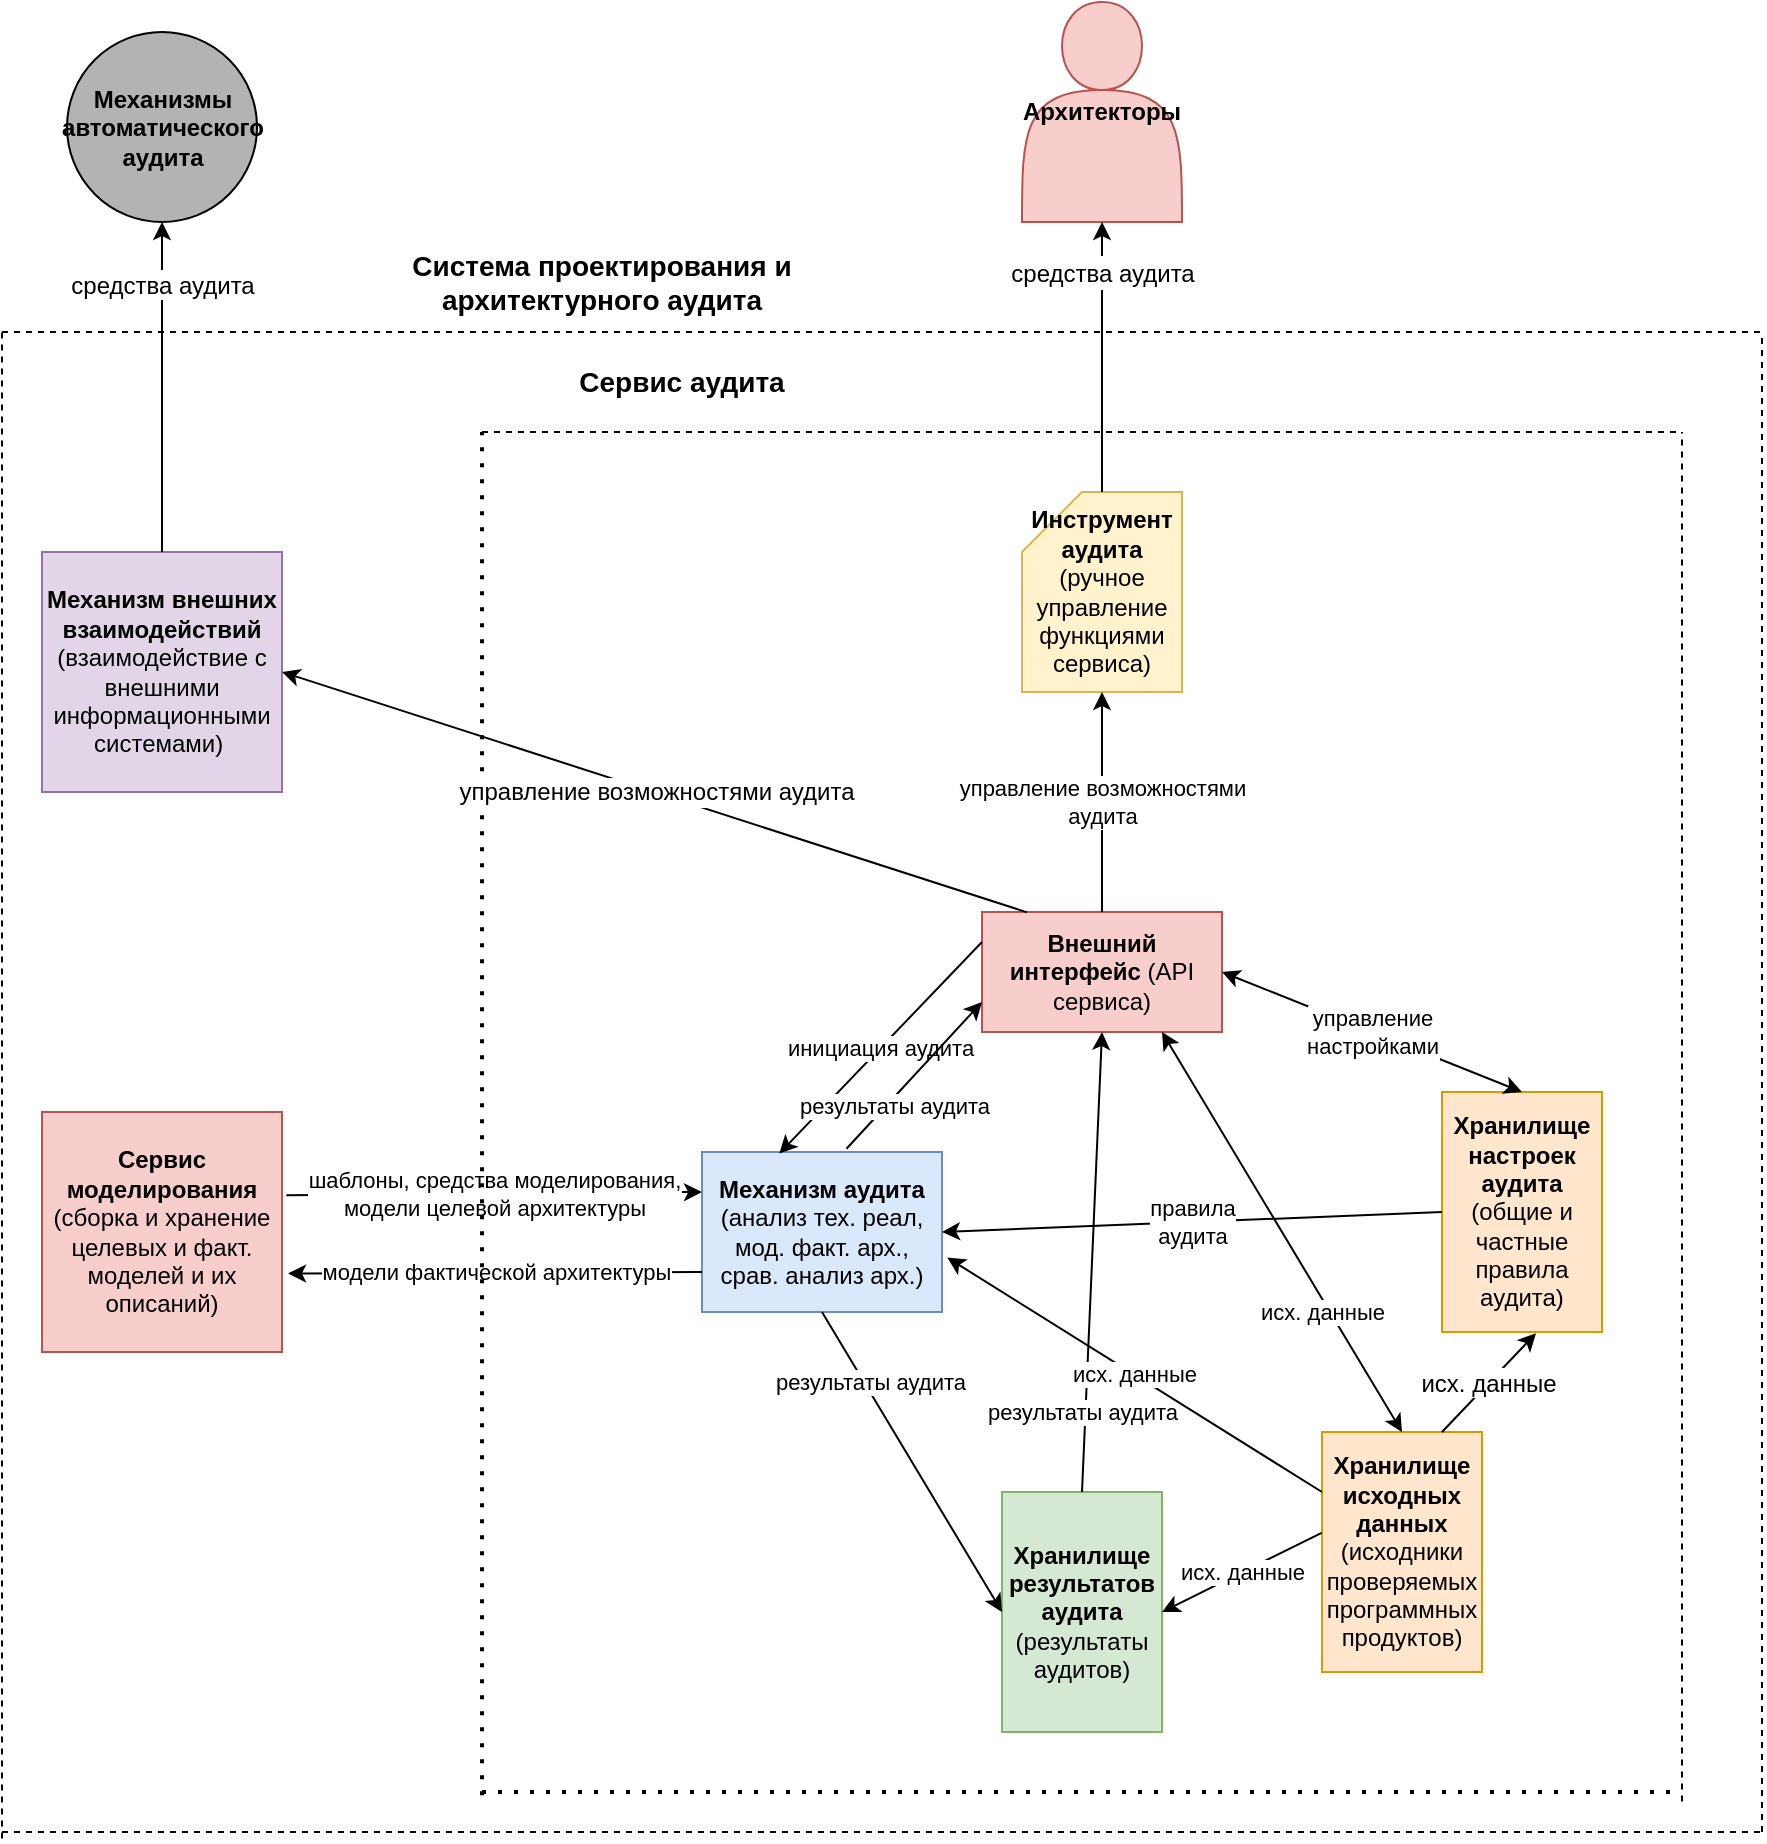 <mxfile version="16.0.3" type="device"><diagram id="HVKCL3UgUvLcnX_-532b" name="Page-1"><mxGraphModel dx="1865" dy="521" grid="1" gridSize="10" guides="1" tooltips="1" connect="1" arrows="1" fold="1" page="1" pageScale="1" pageWidth="827" pageHeight="1169" math="0" shadow="0"><root><mxCell id="0"/><mxCell id="1" parent="0"/><mxCell id="GueGhxtSQa4NmuycgOm8-1" value="&lt;b&gt;Внешний интерфейс &lt;/b&gt;(API сервиса)" style="rounded=0;whiteSpace=wrap;html=1;fillColor=#f8cecc;strokeColor=#b85450;" vertex="1" parent="1"><mxGeometry x="250" y="480" width="120" height="60" as="geometry"/></mxCell><mxCell id="GueGhxtSQa4NmuycgOm8-2" value="&lt;b&gt;Инструмент аудита&lt;/b&gt; (ручное управление функциями сервиса)" style="shape=card;whiteSpace=wrap;html=1;fillColor=#fff2cc;strokeColor=#d6b656;" vertex="1" parent="1"><mxGeometry x="270" y="270" width="80" height="100" as="geometry"/></mxCell><mxCell id="GueGhxtSQa4NmuycgOm8-3" value="&lt;b&gt;Архитекторы&lt;/b&gt;" style="shape=actor;whiteSpace=wrap;html=1;fillColor=#f8cecc;strokeColor=#b85450;" vertex="1" parent="1"><mxGeometry x="270" y="25" width="80" height="110" as="geometry"/></mxCell><mxCell id="GueGhxtSQa4NmuycgOm8-4" value="&lt;b&gt;Механизм внешних взаимодействий &lt;/b&gt;(взаимодействие с внешними&lt;br&gt;информационными системами)&lt;b&gt;&amp;nbsp;&lt;/b&gt;" style="whiteSpace=wrap;html=1;aspect=fixed;fillColor=#e1d5e7;strokeColor=#9673a6;" vertex="1" parent="1"><mxGeometry x="-220" y="300" width="120" height="120" as="geometry"/></mxCell><mxCell id="GueGhxtSQa4NmuycgOm8-5" value="&lt;b&gt;Механизмы&lt;br&gt;автоматического аудита&lt;/b&gt;" style="ellipse;whiteSpace=wrap;html=1;aspect=fixed;fillColor=#B3B3B3;" vertex="1" parent="1"><mxGeometry x="-207.5" y="40" width="95" height="95" as="geometry"/></mxCell><mxCell id="GueGhxtSQa4NmuycgOm8-6" value="&lt;b&gt;Хранилище настроек аудита &lt;/b&gt;(общие и частные правила аудита)" style="rounded=0;whiteSpace=wrap;html=1;fillColor=#ffe6cc;strokeColor=#d79b00;" vertex="1" parent="1"><mxGeometry x="480" y="570" width="80" height="120" as="geometry"/></mxCell><mxCell id="GueGhxtSQa4NmuycgOm8-7" value="&lt;b&gt;Механизм аудита &lt;/b&gt;(анализ тех. реал, мод. факт. арх., срав. анализ арх.)" style="rounded=0;whiteSpace=wrap;html=1;fillColor=#dae8fc;strokeColor=#6c8ebf;" vertex="1" parent="1"><mxGeometry x="110" y="600" width="120" height="80" as="geometry"/></mxCell><mxCell id="GueGhxtSQa4NmuycgOm8-8" value="&lt;b&gt;Хранилище исходных данных &lt;/b&gt;(исходники проверяемых программных&lt;br&gt;продуктов)" style="rounded=0;whiteSpace=wrap;html=1;fillColor=#ffe6cc;strokeColor=#d79b00;" vertex="1" parent="1"><mxGeometry x="420" y="740" width="80" height="120" as="geometry"/></mxCell><mxCell id="GueGhxtSQa4NmuycgOm8-9" value="&lt;b&gt;Хранилище результатов аудита &lt;/b&gt;(результаты аудитов)" style="rounded=0;whiteSpace=wrap;html=1;fillColor=#d5e8d4;strokeColor=#82b366;" vertex="1" parent="1"><mxGeometry x="260" y="770" width="80" height="120" as="geometry"/></mxCell><mxCell id="GueGhxtSQa4NmuycgOm8-11" value="&lt;b&gt;Сервис моделирования&lt;/b&gt; (сборка и хранение целевых и факт. моделей и их описаний)" style="whiteSpace=wrap;html=1;aspect=fixed;fillColor=#f8cecc;strokeColor=#b85450;" vertex="1" parent="1"><mxGeometry x="-220" y="580" width="120" height="120" as="geometry"/></mxCell><mxCell id="GueGhxtSQa4NmuycgOm8-12" value="шаблоны, средства моделирования,&lt;br&gt;модели целевой архитектуры" style="endArrow=classic;html=1;exitX=1.018;exitY=0.347;exitDx=0;exitDy=0;entryX=0;entryY=0.25;entryDx=0;entryDy=0;exitPerimeter=0;" edge="1" parent="1" source="GueGhxtSQa4NmuycgOm8-11" target="GueGhxtSQa4NmuycgOm8-7"><mxGeometry width="50" height="50" relative="1" as="geometry"><mxPoint x="220" y="480" as="sourcePoint"/><mxPoint x="220" y="560" as="targetPoint"/></mxGeometry></mxCell><mxCell id="GueGhxtSQa4NmuycgOm8-13" value="модели фактической архитектуры" style="endArrow=classic;html=1;rounded=0;exitX=0;exitY=0.75;exitDx=0;exitDy=0;entryX=1.025;entryY=0.673;entryDx=0;entryDy=0;entryPerimeter=0;" edge="1" parent="1" source="GueGhxtSQa4NmuycgOm8-7" target="GueGhxtSQa4NmuycgOm8-11"><mxGeometry width="50" height="50" relative="1" as="geometry"><mxPoint x="-10" y="730" as="sourcePoint"/><mxPoint x="-100" y="680" as="targetPoint"/></mxGeometry></mxCell><mxCell id="GueGhxtSQa4NmuycgOm8-14" value="результаты аудита" style="endArrow=classic;html=1;rounded=0;exitX=0.5;exitY=1;exitDx=0;exitDy=0;entryX=0;entryY=0.5;entryDx=0;entryDy=0;" edge="1" parent="1" source="GueGhxtSQa4NmuycgOm8-7" target="GueGhxtSQa4NmuycgOm8-9"><mxGeometry x="-0.514" y="3" width="50" height="50" relative="1" as="geometry"><mxPoint x="160" y="810" as="sourcePoint"/><mxPoint x="210" y="760" as="targetPoint"/><mxPoint as="offset"/></mxGeometry></mxCell><mxCell id="GueGhxtSQa4NmuycgOm8-15" value="результаты аудита" style="endArrow=classic;html=1;rounded=0;entryX=0.5;entryY=1;entryDx=0;entryDy=0;exitX=0.5;exitY=0;exitDx=0;exitDy=0;" edge="1" parent="1" source="GueGhxtSQa4NmuycgOm8-9" target="GueGhxtSQa4NmuycgOm8-1"><mxGeometry x="-0.653" y="2" width="50" height="50" relative="1" as="geometry"><mxPoint x="300" y="760" as="sourcePoint"/><mxPoint x="360" y="650" as="targetPoint"/><mxPoint as="offset"/></mxGeometry></mxCell><mxCell id="GueGhxtSQa4NmuycgOm8-18" value="инициация аудита" style="endArrow=classic;html=1;rounded=0;exitX=0;exitY=0.25;exitDx=0;exitDy=0;entryX=0.322;entryY=0.01;entryDx=0;entryDy=0;entryPerimeter=0;" edge="1" parent="1" source="GueGhxtSQa4NmuycgOm8-1" target="GueGhxtSQa4NmuycgOm8-7"><mxGeometry width="50" height="50" relative="1" as="geometry"><mxPoint x="150" y="570" as="sourcePoint"/><mxPoint x="200" y="520" as="targetPoint"/></mxGeometry></mxCell><mxCell id="GueGhxtSQa4NmuycgOm8-19" value="результаты аудита" style="endArrow=classic;html=1;rounded=0;exitX=0.602;exitY=-0.02;exitDx=0;exitDy=0;exitPerimeter=0;entryX=0;entryY=0.75;entryDx=0;entryDy=0;" edge="1" parent="1" source="GueGhxtSQa4NmuycgOm8-7" target="GueGhxtSQa4NmuycgOm8-1"><mxGeometry x="-0.364" y="-3" width="50" height="50" relative="1" as="geometry"><mxPoint x="210" y="620" as="sourcePoint"/><mxPoint x="260" y="570" as="targetPoint"/><mxPoint as="offset"/></mxGeometry></mxCell><mxCell id="GueGhxtSQa4NmuycgOm8-20" value="управление&lt;br&gt;настройками" style="endArrow=classic;startArrow=classic;html=1;rounded=0;entryX=1;entryY=0.5;entryDx=0;entryDy=0;exitX=0.5;exitY=0;exitDx=0;exitDy=0;" edge="1" parent="1" source="GueGhxtSQa4NmuycgOm8-6" target="GueGhxtSQa4NmuycgOm8-1"><mxGeometry width="50" height="50" relative="1" as="geometry"><mxPoint x="390" y="580" as="sourcePoint"/><mxPoint x="440" y="530" as="targetPoint"/></mxGeometry></mxCell><mxCell id="GueGhxtSQa4NmuycgOm8-22" value="исх. данные" style="endArrow=classic;html=1;rounded=0;entryX=1;entryY=0.5;entryDx=0;entryDy=0;exitX=-0.002;exitY=0.42;exitDx=0;exitDy=0;exitPerimeter=0;" edge="1" parent="1" source="GueGhxtSQa4NmuycgOm8-8" target="GueGhxtSQa4NmuycgOm8-9"><mxGeometry width="50" height="50" relative="1" as="geometry"><mxPoint x="410" y="790" as="sourcePoint"/><mxPoint x="410" y="770" as="targetPoint"/></mxGeometry></mxCell><mxCell id="GueGhxtSQa4NmuycgOm8-23" value="исх. данные" style="endArrow=classic;html=1;rounded=0;exitX=0;exitY=0.25;exitDx=0;exitDy=0;entryX=1.022;entryY=0.66;entryDx=0;entryDy=0;entryPerimeter=0;" edge="1" parent="1" source="GueGhxtSQa4NmuycgOm8-8" target="GueGhxtSQa4NmuycgOm8-7"><mxGeometry width="50" height="50" relative="1" as="geometry"><mxPoint x="340" y="720" as="sourcePoint"/><mxPoint x="390" y="670" as="targetPoint"/></mxGeometry></mxCell><mxCell id="GueGhxtSQa4NmuycgOm8-24" value="исх. данные" style="endArrow=classic;startArrow=classic;html=1;rounded=0;entryX=0.75;entryY=1;entryDx=0;entryDy=0;exitX=0.5;exitY=0;exitDx=0;exitDy=0;" edge="1" parent="1" source="GueGhxtSQa4NmuycgOm8-8" target="GueGhxtSQa4NmuycgOm8-1"><mxGeometry x="-0.382" y="3" width="50" height="50" relative="1" as="geometry"><mxPoint x="390" y="670" as="sourcePoint"/><mxPoint x="440" y="620" as="targetPoint"/><mxPoint as="offset"/></mxGeometry></mxCell><mxCell id="GueGhxtSQa4NmuycgOm8-25" value="правила &lt;br&gt;аудита" style="endArrow=classic;html=1;rounded=0;exitX=0;exitY=0.5;exitDx=0;exitDy=0;entryX=1;entryY=0.5;entryDx=0;entryDy=0;" edge="1" parent="1" source="GueGhxtSQa4NmuycgOm8-6" target="GueGhxtSQa4NmuycgOm8-7"><mxGeometry width="50" height="50" relative="1" as="geometry"><mxPoint x="330" y="680" as="sourcePoint"/><mxPoint x="380" y="630" as="targetPoint"/></mxGeometry></mxCell><mxCell id="GueGhxtSQa4NmuycgOm8-27" value="управление возможностями&lt;br&gt;аудита" style="endArrow=classic;html=1;rounded=0;entryX=0.5;entryY=1;entryDx=0;entryDy=0;entryPerimeter=0;exitX=0.5;exitY=0;exitDx=0;exitDy=0;" edge="1" parent="1" source="GueGhxtSQa4NmuycgOm8-1" target="GueGhxtSQa4NmuycgOm8-2"><mxGeometry width="50" height="50" relative="1" as="geometry"><mxPoint x="310" y="470" as="sourcePoint"/><mxPoint x="320" y="410" as="targetPoint"/></mxGeometry></mxCell><mxCell id="GueGhxtSQa4NmuycgOm8-28" value="" style="endArrow=none;dashed=1;html=1;dashPattern=1 3;strokeWidth=2;rounded=0;" edge="1" parent="1"><mxGeometry width="50" height="50" relative="1" as="geometry"><mxPoint y="921.6" as="sourcePoint"/><mxPoint y="240" as="targetPoint"/></mxGeometry></mxCell><mxCell id="GueGhxtSQa4NmuycgOm8-29" value="" style="endArrow=none;dashed=1;html=1;dashPattern=1 3;strokeWidth=2;rounded=0;" edge="1" parent="1"><mxGeometry width="50" height="50" relative="1" as="geometry"><mxPoint y="920" as="sourcePoint"/><mxPoint x="600" y="920" as="targetPoint"/></mxGeometry></mxCell><mxCell id="GueGhxtSQa4NmuycgOm8-30" value="" style="endArrow=none;dashed=1;html=1;rounded=0;" edge="1" parent="1"><mxGeometry width="50" height="50" relative="1" as="geometry"><mxPoint y="240" as="sourcePoint"/><mxPoint x="600" y="240" as="targetPoint"/></mxGeometry></mxCell><mxCell id="GueGhxtSQa4NmuycgOm8-31" value="" style="endArrow=none;dashed=1;html=1;rounded=0;" edge="1" parent="1"><mxGeometry width="50" height="50" relative="1" as="geometry"><mxPoint x="600" y="924.8" as="sourcePoint"/><mxPoint x="600" y="240" as="targetPoint"/></mxGeometry></mxCell><mxCell id="GueGhxtSQa4NmuycgOm8-32" value="&lt;b&gt;&lt;font style=&quot;font-size: 14px&quot;&gt;Сервис аудита&lt;/font&gt;&lt;/b&gt;" style="text;html=1;strokeColor=none;fillColor=none;align=center;verticalAlign=middle;whiteSpace=wrap;rounded=0;" vertex="1" parent="1"><mxGeometry y="200" width="200" height="30" as="geometry"/></mxCell><mxCell id="GueGhxtSQa4NmuycgOm8-33" value="" style="endArrow=none;dashed=1;html=1;rounded=0;fontSize=14;" edge="1" parent="1"><mxGeometry width="50" height="50" relative="1" as="geometry"><mxPoint x="-240" y="190" as="sourcePoint"/><mxPoint x="640" y="190" as="targetPoint"/></mxGeometry></mxCell><mxCell id="GueGhxtSQa4NmuycgOm8-34" value="" style="endArrow=none;dashed=1;html=1;rounded=0;fontSize=14;" edge="1" parent="1"><mxGeometry width="50" height="50" relative="1" as="geometry"><mxPoint x="-240" y="943.2" as="sourcePoint"/><mxPoint x="-240" y="190" as="targetPoint"/></mxGeometry></mxCell><mxCell id="GueGhxtSQa4NmuycgOm8-35" value="" style="endArrow=none;dashed=1;html=1;rounded=0;fontSize=14;" edge="1" parent="1"><mxGeometry width="50" height="50" relative="1" as="geometry"><mxPoint x="-240" y="940" as="sourcePoint"/><mxPoint x="640" y="940" as="targetPoint"/></mxGeometry></mxCell><mxCell id="GueGhxtSQa4NmuycgOm8-36" value="" style="endArrow=none;dashed=1;html=1;rounded=0;fontSize=14;" edge="1" parent="1"><mxGeometry width="50" height="50" relative="1" as="geometry"><mxPoint x="640" y="940" as="sourcePoint"/><mxPoint x="640" y="190" as="targetPoint"/></mxGeometry></mxCell><mxCell id="GueGhxtSQa4NmuycgOm8-37" value="&lt;b&gt;&lt;font style=&quot;font-size: 14px&quot;&gt;Система проектирования и архитектурного аудита&lt;/font&gt;&lt;/b&gt;" style="text;html=1;strokeColor=none;fillColor=none;align=center;verticalAlign=middle;whiteSpace=wrap;rounded=0;" vertex="1" parent="1"><mxGeometry x="-40" y="150" width="200" height="30" as="geometry"/></mxCell><mxCell id="GueGhxtSQa4NmuycgOm8-38" value="&lt;font style=&quot;font-size: 12px&quot;&gt;средства аудита&lt;/font&gt;" style="endArrow=classic;html=1;rounded=0;fontSize=14;exitX=0.5;exitY=0;exitDx=0;exitDy=0;exitPerimeter=0;entryX=0.5;entryY=1;entryDx=0;entryDy=0;" edge="1" parent="1" source="GueGhxtSQa4NmuycgOm8-2" target="GueGhxtSQa4NmuycgOm8-3"><mxGeometry x="0.63" width="50" height="50" relative="1" as="geometry"><mxPoint x="290" y="200" as="sourcePoint"/><mxPoint x="340" y="150" as="targetPoint"/><mxPoint as="offset"/></mxGeometry></mxCell><mxCell id="GueGhxtSQa4NmuycgOm8-39" value="&lt;font style=&quot;font-size: 12px&quot;&gt;средства аудита&lt;/font&gt;" style="endArrow=classic;html=1;rounded=0;fontSize=13;exitX=0.5;exitY=0;exitDx=0;exitDy=0;entryX=0.5;entryY=1;entryDx=0;entryDy=0;" edge="1" parent="1" source="GueGhxtSQa4NmuycgOm8-4" target="GueGhxtSQa4NmuycgOm8-5"><mxGeometry x="0.622" width="50" height="50" relative="1" as="geometry"><mxPoint x="-180" y="260" as="sourcePoint"/><mxPoint x="-130" y="210" as="targetPoint"/><mxPoint as="offset"/></mxGeometry></mxCell><mxCell id="GueGhxtSQa4NmuycgOm8-40" value="&lt;font style=&quot;font-size: 12px&quot;&gt;исх. данные&lt;/font&gt;" style="endArrow=classic;html=1;rounded=0;fontSize=13;exitX=0.75;exitY=0;exitDx=0;exitDy=0;entryX=0.588;entryY=1.005;entryDx=0;entryDy=0;entryPerimeter=0;" edge="1" parent="1" source="GueGhxtSQa4NmuycgOm8-8" target="GueGhxtSQa4NmuycgOm8-6"><mxGeometry width="50" height="50" relative="1" as="geometry"><mxPoint x="510" y="760" as="sourcePoint"/><mxPoint x="560" y="710" as="targetPoint"/></mxGeometry></mxCell><mxCell id="GueGhxtSQa4NmuycgOm8-41" value="управление возможностями аудита" style="endArrow=classic;html=1;rounded=0;fontSize=12;exitX=0.188;exitY=0.003;exitDx=0;exitDy=0;exitPerimeter=0;entryX=1;entryY=0.5;entryDx=0;entryDy=0;" edge="1" parent="1" source="GueGhxtSQa4NmuycgOm8-1" target="GueGhxtSQa4NmuycgOm8-4"><mxGeometry width="50" height="50" relative="1" as="geometry"><mxPoint x="130" y="430" as="sourcePoint"/><mxPoint x="180" y="380" as="targetPoint"/></mxGeometry></mxCell></root></mxGraphModel></diagram></mxfile>